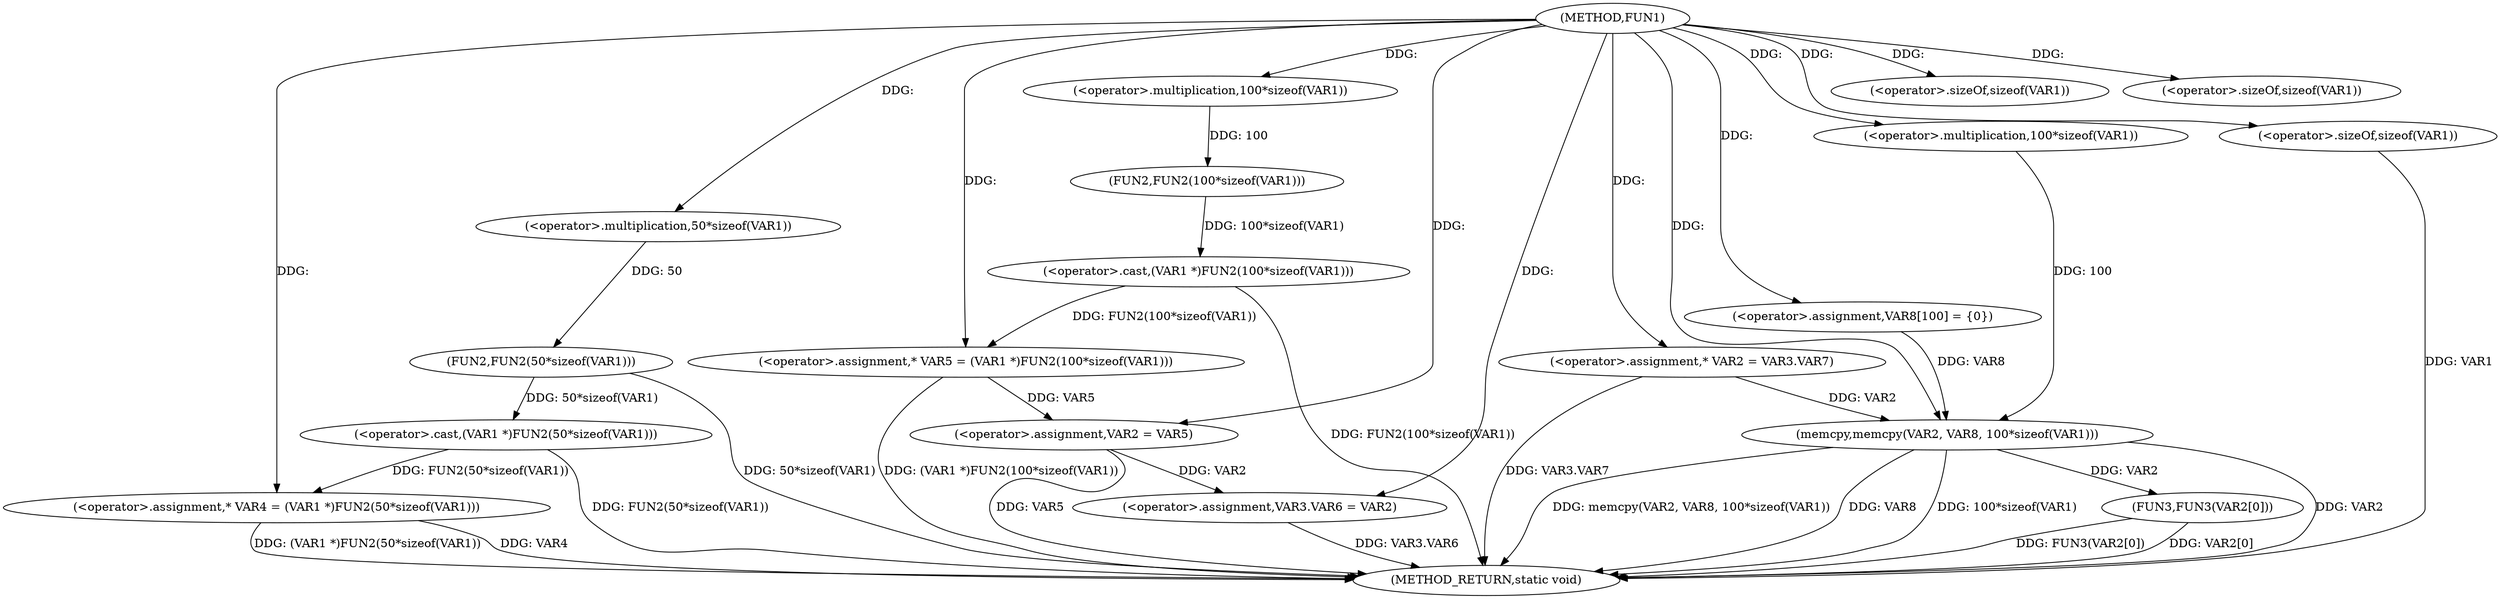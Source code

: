 digraph FUN1 {  
"1000100" [label = "(METHOD,FUN1)" ]
"1000154" [label = "(METHOD_RETURN,static void)" ]
"1000105" [label = "(<operator>.assignment,* VAR4 = (VAR1 *)FUN2(50*sizeof(VAR1)))" ]
"1000107" [label = "(<operator>.cast,(VAR1 *)FUN2(50*sizeof(VAR1)))" ]
"1000109" [label = "(FUN2,FUN2(50*sizeof(VAR1)))" ]
"1000110" [label = "(<operator>.multiplication,50*sizeof(VAR1))" ]
"1000112" [label = "(<operator>.sizeOf,sizeof(VAR1))" ]
"1000115" [label = "(<operator>.assignment,* VAR5 = (VAR1 *)FUN2(100*sizeof(VAR1)))" ]
"1000117" [label = "(<operator>.cast,(VAR1 *)FUN2(100*sizeof(VAR1)))" ]
"1000119" [label = "(FUN2,FUN2(100*sizeof(VAR1)))" ]
"1000120" [label = "(<operator>.multiplication,100*sizeof(VAR1))" ]
"1000122" [label = "(<operator>.sizeOf,sizeof(VAR1))" ]
"1000124" [label = "(<operator>.assignment,VAR2 = VAR5)" ]
"1000127" [label = "(<operator>.assignment,VAR3.VAR6 = VAR2)" ]
"1000134" [label = "(<operator>.assignment,* VAR2 = VAR3.VAR7)" ]
"1000141" [label = "(<operator>.assignment,VAR8[100] = {0})" ]
"1000143" [label = "(memcpy,memcpy(VAR2, VAR8, 100*sizeof(VAR1)))" ]
"1000146" [label = "(<operator>.multiplication,100*sizeof(VAR1))" ]
"1000148" [label = "(<operator>.sizeOf,sizeof(VAR1))" ]
"1000150" [label = "(FUN3,FUN3(VAR2[0]))" ]
  "1000115" -> "1000154"  [ label = "DDG: (VAR1 *)FUN2(100*sizeof(VAR1))"] 
  "1000124" -> "1000154"  [ label = "DDG: VAR5"] 
  "1000109" -> "1000154"  [ label = "DDG: 50*sizeof(VAR1)"] 
  "1000150" -> "1000154"  [ label = "DDG: FUN3(VAR2[0])"] 
  "1000127" -> "1000154"  [ label = "DDG: VAR3.VAR6"] 
  "1000117" -> "1000154"  [ label = "DDG: FUN2(100*sizeof(VAR1))"] 
  "1000143" -> "1000154"  [ label = "DDG: 100*sizeof(VAR1)"] 
  "1000105" -> "1000154"  [ label = "DDG: (VAR1 *)FUN2(50*sizeof(VAR1))"] 
  "1000150" -> "1000154"  [ label = "DDG: VAR2[0]"] 
  "1000143" -> "1000154"  [ label = "DDG: VAR2"] 
  "1000148" -> "1000154"  [ label = "DDG: VAR1"] 
  "1000143" -> "1000154"  [ label = "DDG: memcpy(VAR2, VAR8, 100*sizeof(VAR1))"] 
  "1000134" -> "1000154"  [ label = "DDG: VAR3.VAR7"] 
  "1000143" -> "1000154"  [ label = "DDG: VAR8"] 
  "1000105" -> "1000154"  [ label = "DDG: VAR4"] 
  "1000107" -> "1000154"  [ label = "DDG: FUN2(50*sizeof(VAR1))"] 
  "1000107" -> "1000105"  [ label = "DDG: FUN2(50*sizeof(VAR1))"] 
  "1000100" -> "1000105"  [ label = "DDG: "] 
  "1000109" -> "1000107"  [ label = "DDG: 50*sizeof(VAR1)"] 
  "1000110" -> "1000109"  [ label = "DDG: 50"] 
  "1000100" -> "1000110"  [ label = "DDG: "] 
  "1000100" -> "1000112"  [ label = "DDG: "] 
  "1000117" -> "1000115"  [ label = "DDG: FUN2(100*sizeof(VAR1))"] 
  "1000100" -> "1000115"  [ label = "DDG: "] 
  "1000119" -> "1000117"  [ label = "DDG: 100*sizeof(VAR1)"] 
  "1000120" -> "1000119"  [ label = "DDG: 100"] 
  "1000100" -> "1000120"  [ label = "DDG: "] 
  "1000100" -> "1000122"  [ label = "DDG: "] 
  "1000115" -> "1000124"  [ label = "DDG: VAR5"] 
  "1000100" -> "1000124"  [ label = "DDG: "] 
  "1000124" -> "1000127"  [ label = "DDG: VAR2"] 
  "1000100" -> "1000127"  [ label = "DDG: "] 
  "1000100" -> "1000134"  [ label = "DDG: "] 
  "1000100" -> "1000141"  [ label = "DDG: "] 
  "1000134" -> "1000143"  [ label = "DDG: VAR2"] 
  "1000100" -> "1000143"  [ label = "DDG: "] 
  "1000141" -> "1000143"  [ label = "DDG: VAR8"] 
  "1000146" -> "1000143"  [ label = "DDG: 100"] 
  "1000100" -> "1000146"  [ label = "DDG: "] 
  "1000100" -> "1000148"  [ label = "DDG: "] 
  "1000143" -> "1000150"  [ label = "DDG: VAR2"] 
}
